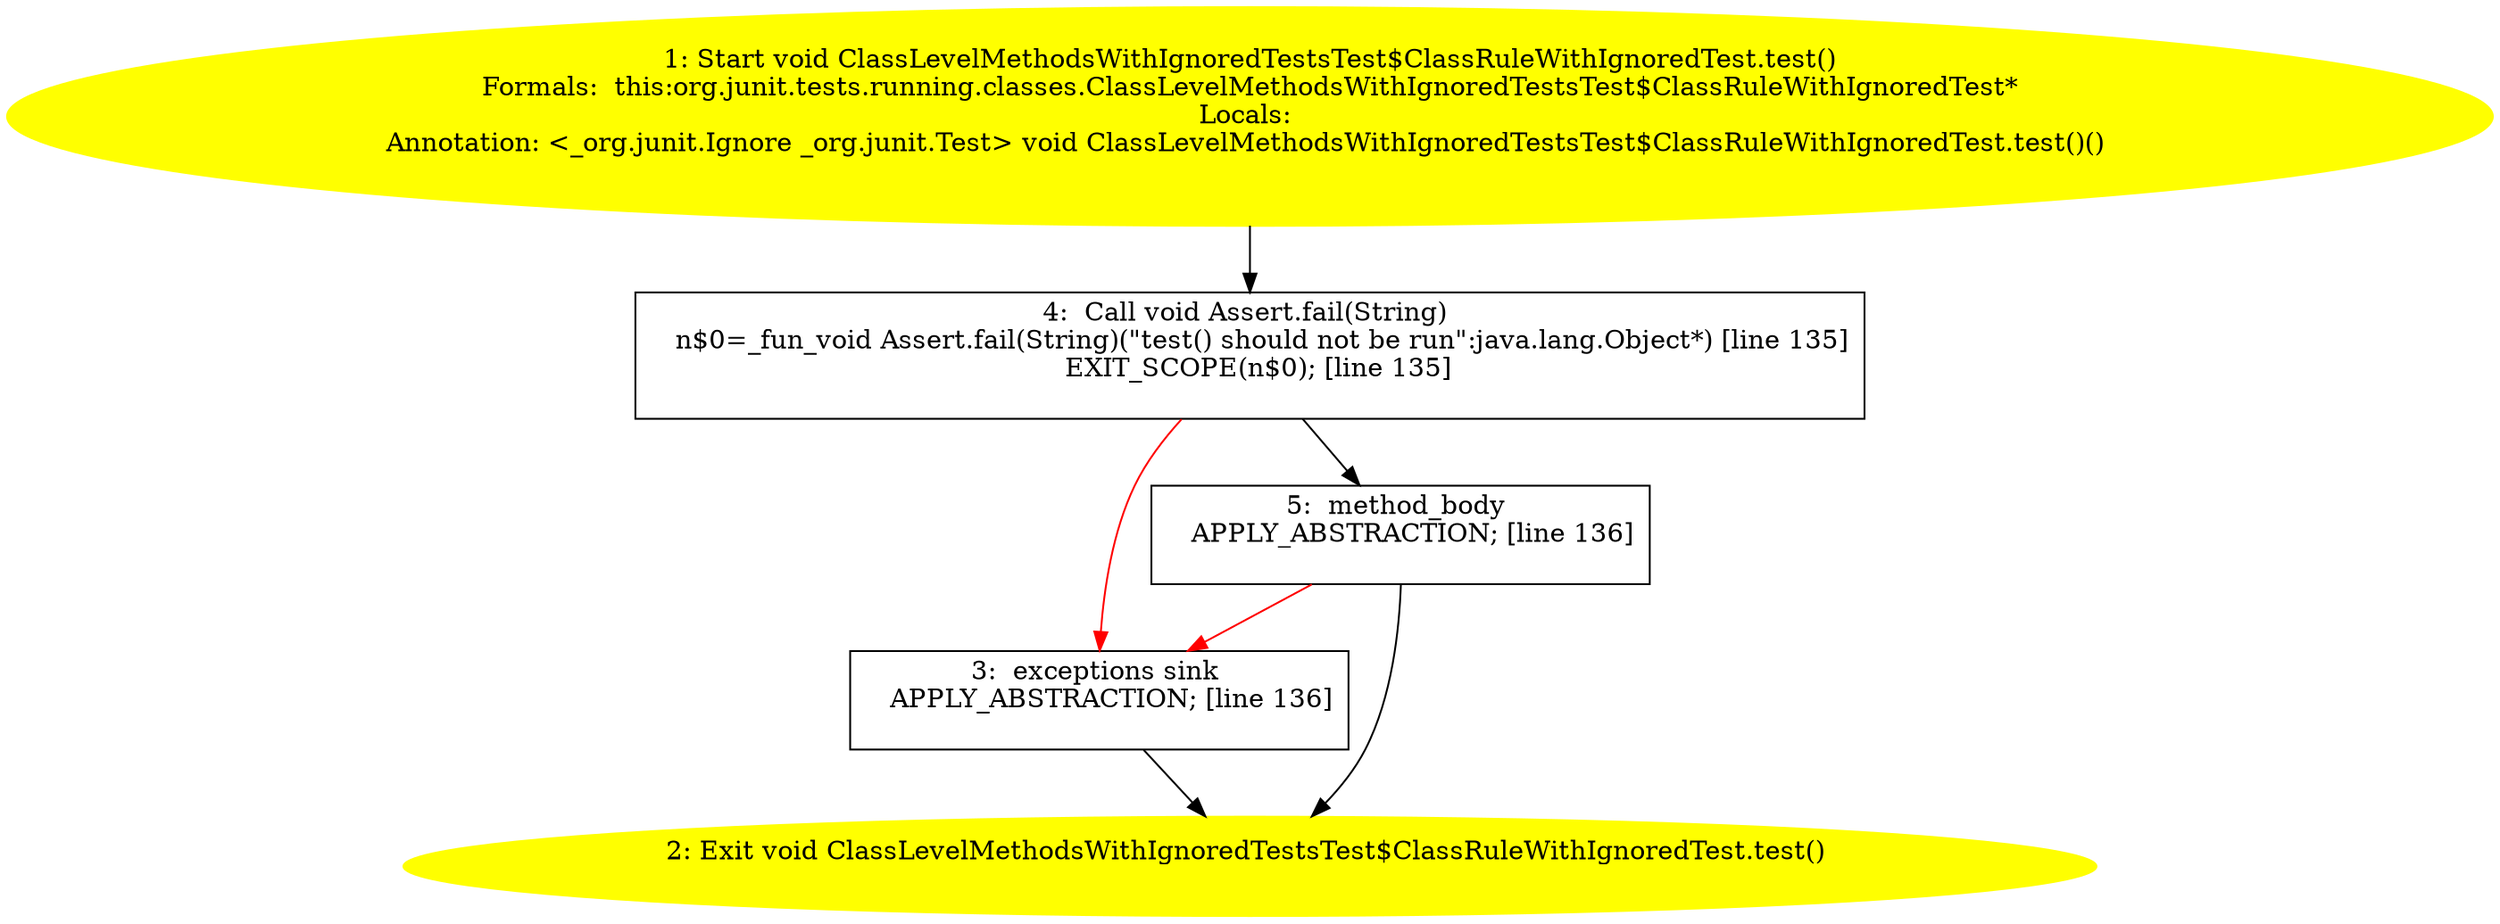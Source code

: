 /* @generated */
digraph cfg {
"org.junit.tests.running.classes.ClassLevelMethodsWithIgnoredTestsTest$ClassRuleWithIgnoredTest.test(.4d31d8c0df222ecdf47ce4defcaaa4c7_1" [label="1: Start void ClassLevelMethodsWithIgnoredTestsTest$ClassRuleWithIgnoredTest.test()\nFormals:  this:org.junit.tests.running.classes.ClassLevelMethodsWithIgnoredTestsTest$ClassRuleWithIgnoredTest*\nLocals: \nAnnotation: <_org.junit.Ignore _org.junit.Test> void ClassLevelMethodsWithIgnoredTestsTest$ClassRuleWithIgnoredTest.test()() \n  " color=yellow style=filled]
	

	 "org.junit.tests.running.classes.ClassLevelMethodsWithIgnoredTestsTest$ClassRuleWithIgnoredTest.test(.4d31d8c0df222ecdf47ce4defcaaa4c7_1" -> "org.junit.tests.running.classes.ClassLevelMethodsWithIgnoredTestsTest$ClassRuleWithIgnoredTest.test(.4d31d8c0df222ecdf47ce4defcaaa4c7_4" ;
"org.junit.tests.running.classes.ClassLevelMethodsWithIgnoredTestsTest$ClassRuleWithIgnoredTest.test(.4d31d8c0df222ecdf47ce4defcaaa4c7_2" [label="2: Exit void ClassLevelMethodsWithIgnoredTestsTest$ClassRuleWithIgnoredTest.test() \n  " color=yellow style=filled]
	

"org.junit.tests.running.classes.ClassLevelMethodsWithIgnoredTestsTest$ClassRuleWithIgnoredTest.test(.4d31d8c0df222ecdf47ce4defcaaa4c7_3" [label="3:  exceptions sink \n   APPLY_ABSTRACTION; [line 136]\n " shape="box"]
	

	 "org.junit.tests.running.classes.ClassLevelMethodsWithIgnoredTestsTest$ClassRuleWithIgnoredTest.test(.4d31d8c0df222ecdf47ce4defcaaa4c7_3" -> "org.junit.tests.running.classes.ClassLevelMethodsWithIgnoredTestsTest$ClassRuleWithIgnoredTest.test(.4d31d8c0df222ecdf47ce4defcaaa4c7_2" ;
"org.junit.tests.running.classes.ClassLevelMethodsWithIgnoredTestsTest$ClassRuleWithIgnoredTest.test(.4d31d8c0df222ecdf47ce4defcaaa4c7_4" [label="4:  Call void Assert.fail(String) \n   n$0=_fun_void Assert.fail(String)(\"test() should not be run\":java.lang.Object*) [line 135]\n  EXIT_SCOPE(n$0); [line 135]\n " shape="box"]
	

	 "org.junit.tests.running.classes.ClassLevelMethodsWithIgnoredTestsTest$ClassRuleWithIgnoredTest.test(.4d31d8c0df222ecdf47ce4defcaaa4c7_4" -> "org.junit.tests.running.classes.ClassLevelMethodsWithIgnoredTestsTest$ClassRuleWithIgnoredTest.test(.4d31d8c0df222ecdf47ce4defcaaa4c7_5" ;
	 "org.junit.tests.running.classes.ClassLevelMethodsWithIgnoredTestsTest$ClassRuleWithIgnoredTest.test(.4d31d8c0df222ecdf47ce4defcaaa4c7_4" -> "org.junit.tests.running.classes.ClassLevelMethodsWithIgnoredTestsTest$ClassRuleWithIgnoredTest.test(.4d31d8c0df222ecdf47ce4defcaaa4c7_3" [color="red" ];
"org.junit.tests.running.classes.ClassLevelMethodsWithIgnoredTestsTest$ClassRuleWithIgnoredTest.test(.4d31d8c0df222ecdf47ce4defcaaa4c7_5" [label="5:  method_body \n   APPLY_ABSTRACTION; [line 136]\n " shape="box"]
	

	 "org.junit.tests.running.classes.ClassLevelMethodsWithIgnoredTestsTest$ClassRuleWithIgnoredTest.test(.4d31d8c0df222ecdf47ce4defcaaa4c7_5" -> "org.junit.tests.running.classes.ClassLevelMethodsWithIgnoredTestsTest$ClassRuleWithIgnoredTest.test(.4d31d8c0df222ecdf47ce4defcaaa4c7_2" ;
	 "org.junit.tests.running.classes.ClassLevelMethodsWithIgnoredTestsTest$ClassRuleWithIgnoredTest.test(.4d31d8c0df222ecdf47ce4defcaaa4c7_5" -> "org.junit.tests.running.classes.ClassLevelMethodsWithIgnoredTestsTest$ClassRuleWithIgnoredTest.test(.4d31d8c0df222ecdf47ce4defcaaa4c7_3" [color="red" ];
}
